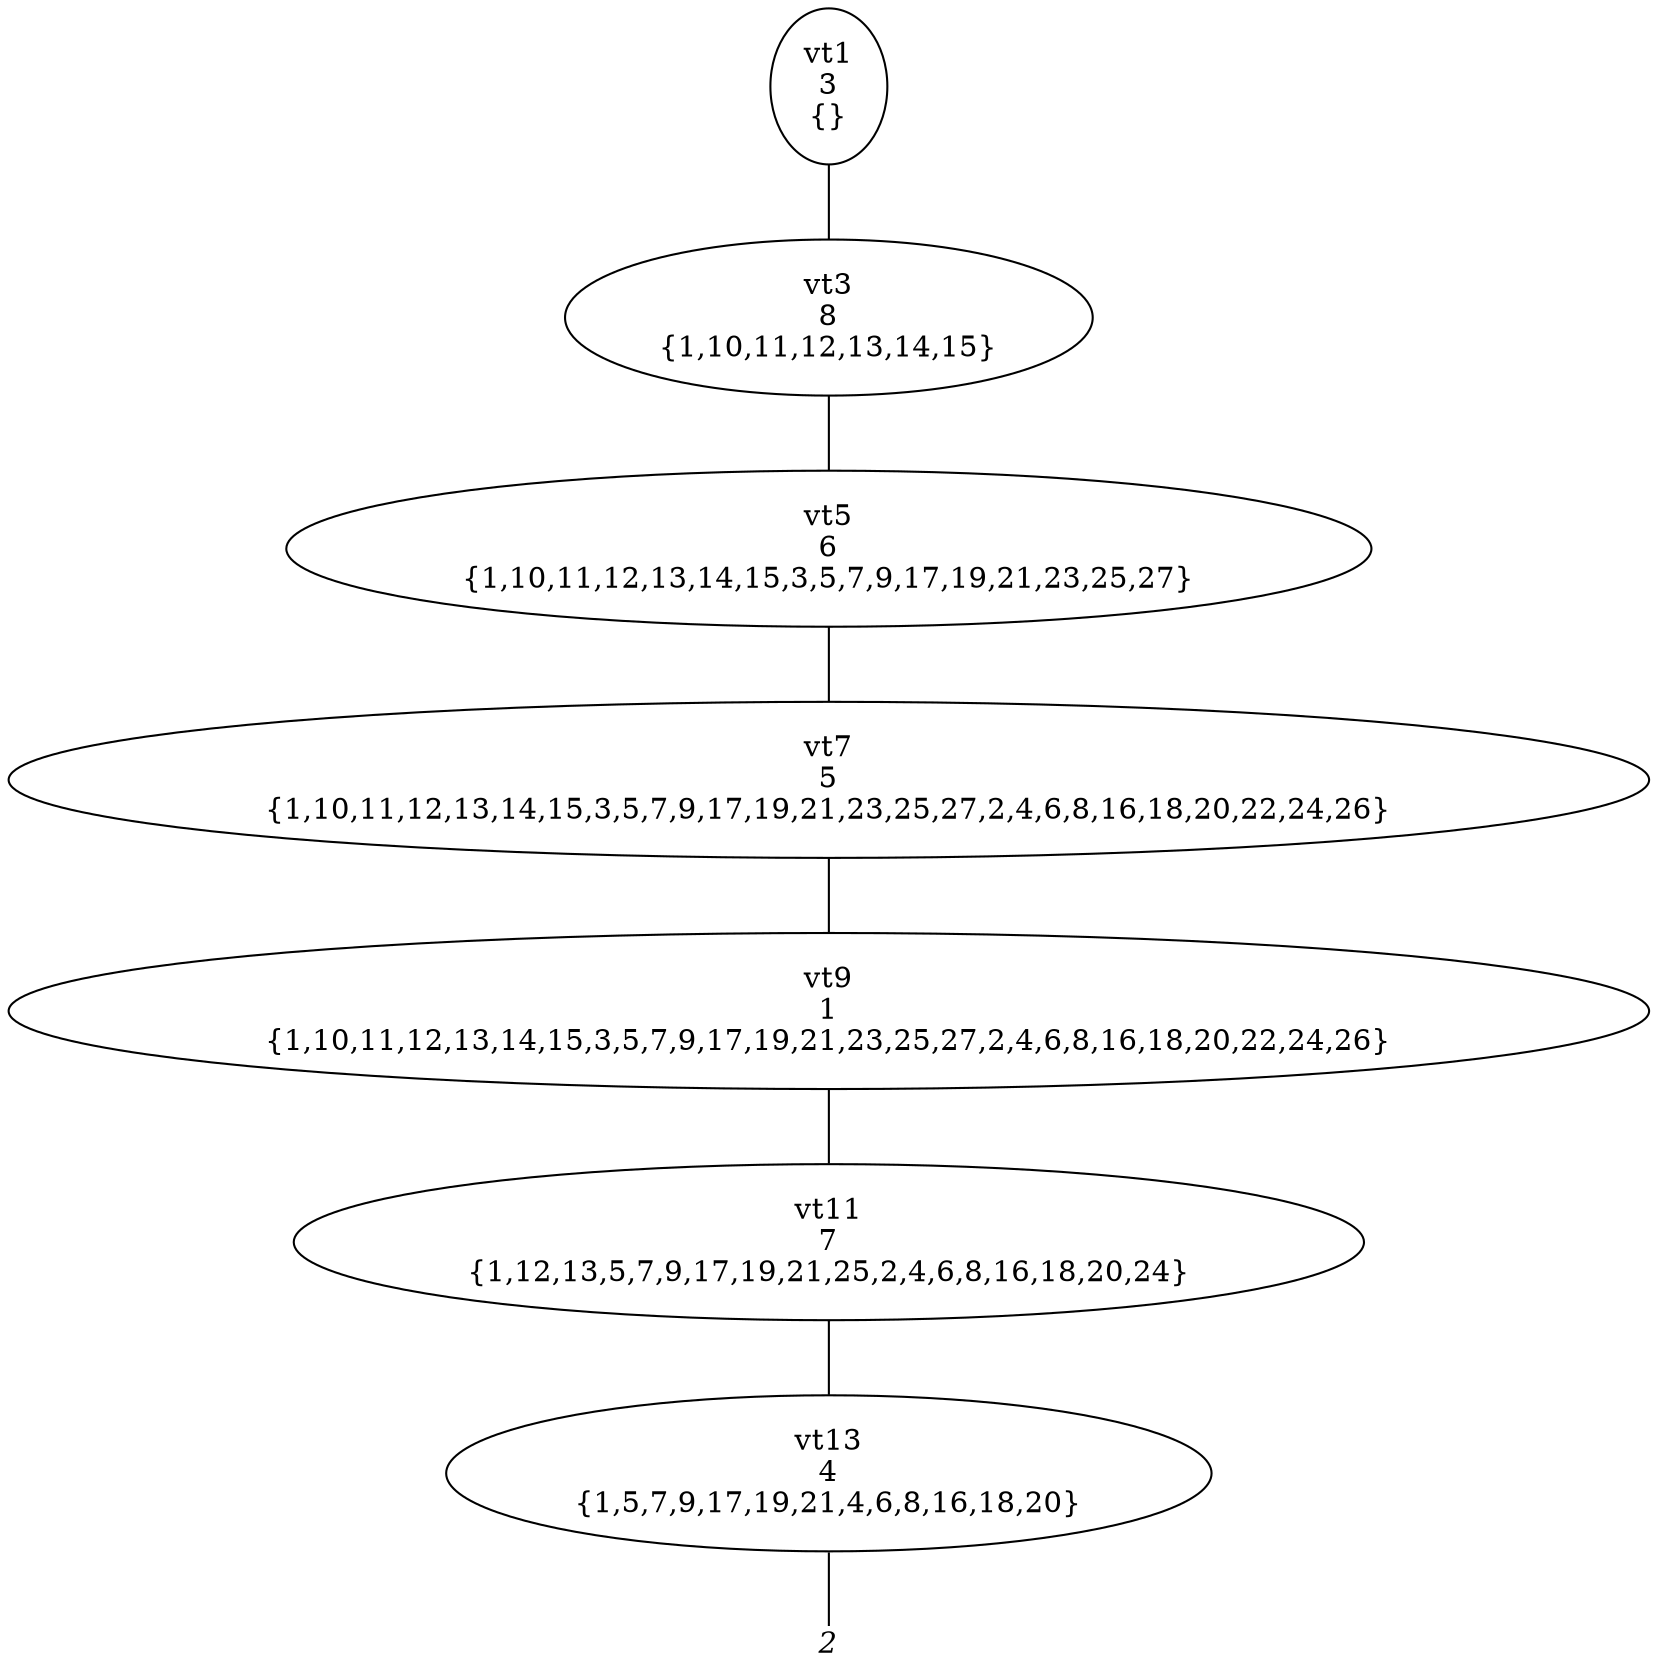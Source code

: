 
digraph vtree {

overlap=false

n1 [label="vt1
3
{}",shape="ellipse"]; 
n3 [label="vt3
8
{1,10,11,12,13,14,15}",shape="ellipse"]; 
n5 [label="vt5
6
{1,10,11,12,13,14,15,3,5,7,9,17,19,21,23,25,27}",shape="ellipse"]; 
n7 [label="vt7
5
{1,10,11,12,13,14,15,3,5,7,9,17,19,21,23,25,27,2,4,6,8,16,18,20,22,24,26}",shape="ellipse"]; 
n9 [label="vt9
1
{1,10,11,12,13,14,15,3,5,7,9,17,19,21,23,25,27,2,4,6,8,16,18,20,22,24,26}",shape="ellipse"]; 
n11 [label="vt11
7
{1,12,13,5,7,9,17,19,21,25,2,4,6,8,16,18,20,24}",shape="ellipse"]; 
n13 [label="vt13
4
{1,5,7,9,17,19,21,4,6,8,16,18,20}",shape="ellipse"]; 
n14 [label="2",fontname="Times-Italic",fontsize=14,shape=plaintext,fixedsize=true,width=.25,height=.25]; 
n1->n3 [arrowhead=none];
n3->n5 [arrowhead=none];
n5->n7 [arrowhead=none];
n7->n9 [arrowhead=none];
n9->n11 [arrowhead=none];
n11->n13 [arrowhead=none];
n13->n14 [arrowhead=none];


}